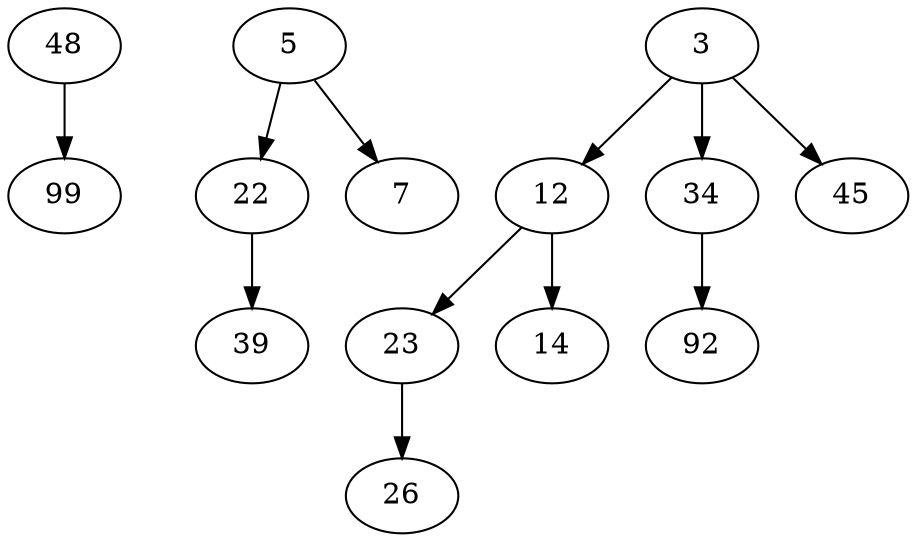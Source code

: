 digraph a{
48;
48->99;
5;
5->22;
22->39;
5->7;
3;
3->12;
12->23;
23->26;
12->14;
3->34;
34->92;
3->45;
}